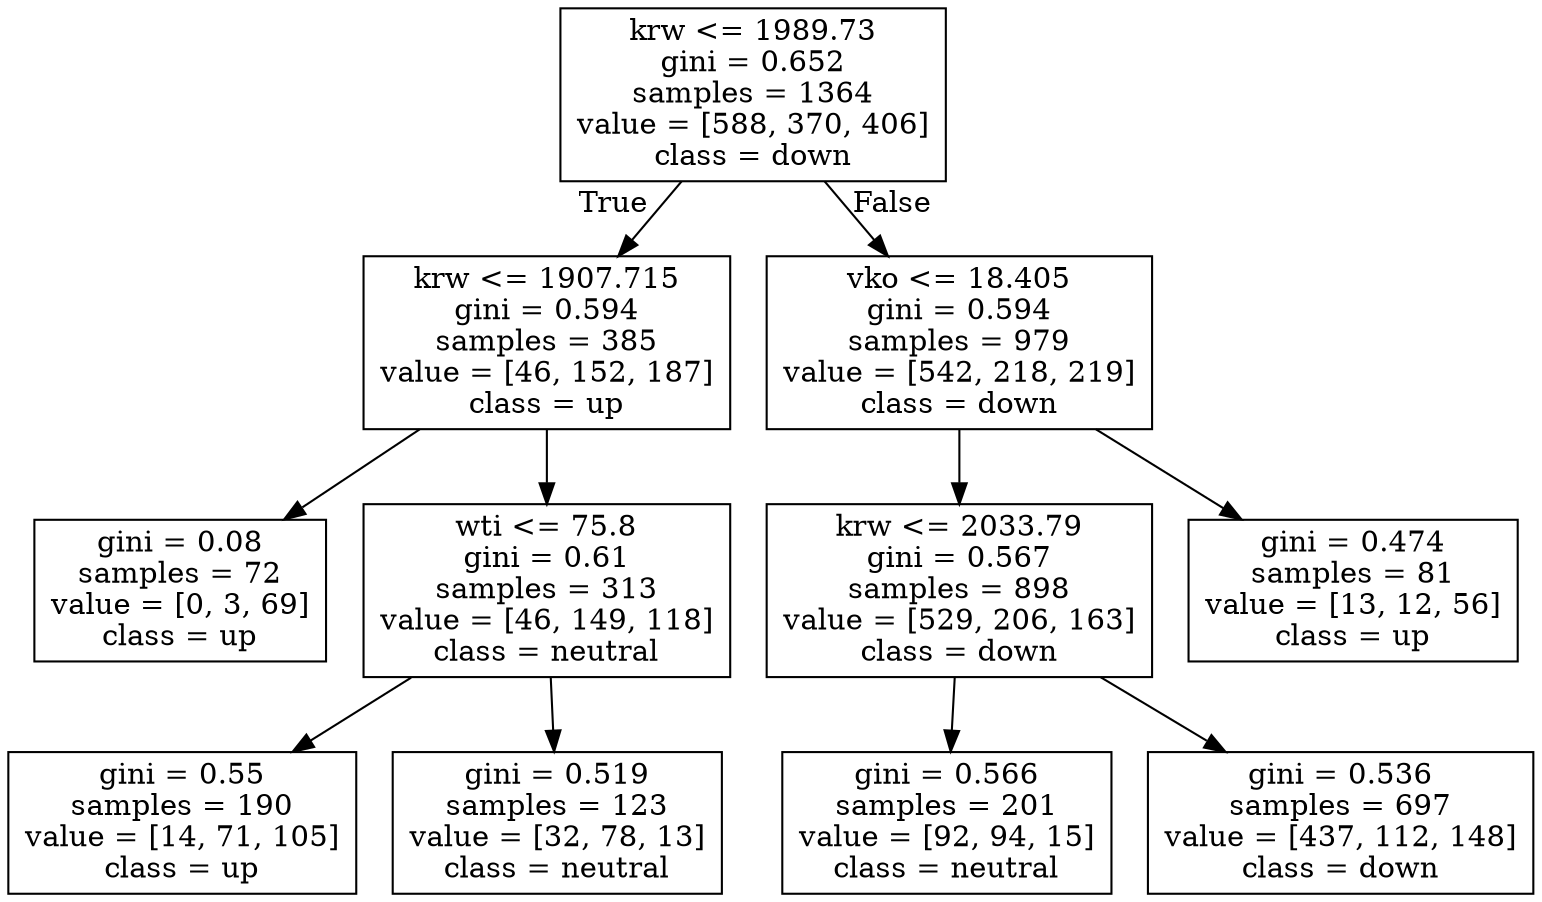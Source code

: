 digraph Tree {
node [shape=box] ;
0 [label="krw <= 1989.73\ngini = 0.652\nsamples = 1364\nvalue = [588, 370, 406]\nclass = down"] ;
1 [label="krw <= 1907.715\ngini = 0.594\nsamples = 385\nvalue = [46, 152, 187]\nclass = up"] ;
0 -> 1 [labeldistance=2.5, labelangle=45, headlabel="True"] ;
5 [label="gini = 0.08\nsamples = 72\nvalue = [0, 3, 69]\nclass = up"] ;
1 -> 5 ;
6 [label="wti <= 75.8\ngini = 0.61\nsamples = 313\nvalue = [46, 149, 118]\nclass = neutral"] ;
1 -> 6 ;
7 [label="gini = 0.55\nsamples = 190\nvalue = [14, 71, 105]\nclass = up"] ;
6 -> 7 ;
8 [label="gini = 0.519\nsamples = 123\nvalue = [32, 78, 13]\nclass = neutral"] ;
6 -> 8 ;
2 [label="vko <= 18.405\ngini = 0.594\nsamples = 979\nvalue = [542, 218, 219]\nclass = down"] ;
0 -> 2 [labeldistance=2.5, labelangle=-45, headlabel="False"] ;
3 [label="krw <= 2033.79\ngini = 0.567\nsamples = 898\nvalue = [529, 206, 163]\nclass = down"] ;
2 -> 3 ;
9 [label="gini = 0.566\nsamples = 201\nvalue = [92, 94, 15]\nclass = neutral"] ;
3 -> 9 ;
10 [label="gini = 0.536\nsamples = 697\nvalue = [437, 112, 148]\nclass = down"] ;
3 -> 10 ;
4 [label="gini = 0.474\nsamples = 81\nvalue = [13, 12, 56]\nclass = up"] ;
2 -> 4 ;
}